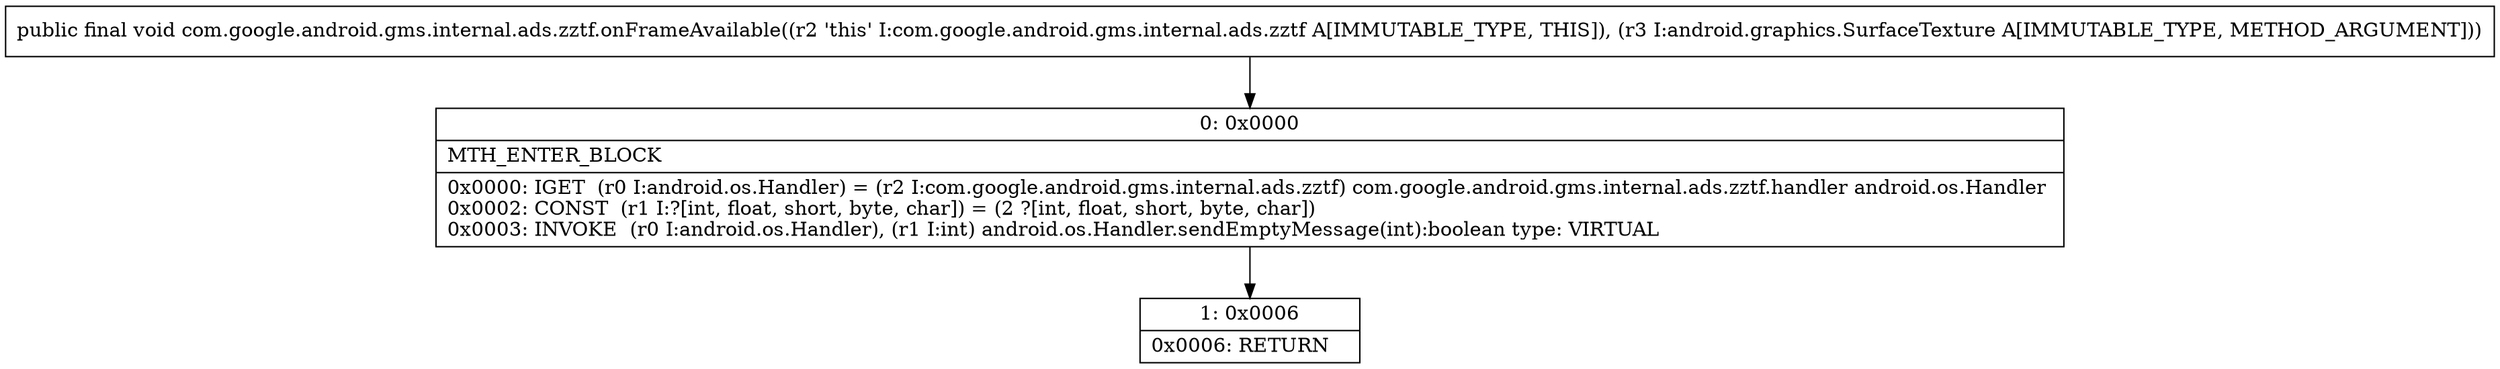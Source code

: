 digraph "CFG forcom.google.android.gms.internal.ads.zztf.onFrameAvailable(Landroid\/graphics\/SurfaceTexture;)V" {
Node_0 [shape=record,label="{0\:\ 0x0000|MTH_ENTER_BLOCK\l|0x0000: IGET  (r0 I:android.os.Handler) = (r2 I:com.google.android.gms.internal.ads.zztf) com.google.android.gms.internal.ads.zztf.handler android.os.Handler \l0x0002: CONST  (r1 I:?[int, float, short, byte, char]) = (2 ?[int, float, short, byte, char]) \l0x0003: INVOKE  (r0 I:android.os.Handler), (r1 I:int) android.os.Handler.sendEmptyMessage(int):boolean type: VIRTUAL \l}"];
Node_1 [shape=record,label="{1\:\ 0x0006|0x0006: RETURN   \l}"];
MethodNode[shape=record,label="{public final void com.google.android.gms.internal.ads.zztf.onFrameAvailable((r2 'this' I:com.google.android.gms.internal.ads.zztf A[IMMUTABLE_TYPE, THIS]), (r3 I:android.graphics.SurfaceTexture A[IMMUTABLE_TYPE, METHOD_ARGUMENT])) }"];
MethodNode -> Node_0;
Node_0 -> Node_1;
}

